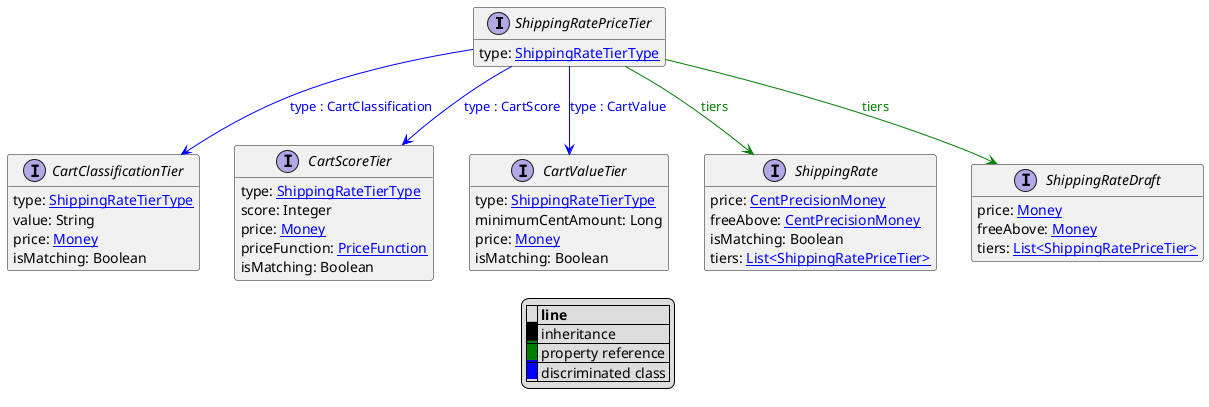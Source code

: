 @startuml

hide empty fields
hide empty methods
legend
|= |= line |
|<back:black>   </back>| inheritance |
|<back:green>   </back>| property reference |
|<back:blue>   </back>| discriminated class |
endlegend
interface ShippingRatePriceTier [[ShippingRatePriceTier.svg]]  {
    type: [[ShippingRateTierType.svg ShippingRateTierType]]
}


interface CartClassificationTier [[CartClassificationTier.svg]]  {
    type: [[ShippingRateTierType.svg ShippingRateTierType]]
    value: String
    price: [[Money.svg Money]]
    isMatching: Boolean
}
interface CartScoreTier [[CartScoreTier.svg]]  {
    type: [[ShippingRateTierType.svg ShippingRateTierType]]
    score: Integer
    price: [[Money.svg Money]]
    priceFunction: [[PriceFunction.svg PriceFunction]]
    isMatching: Boolean
}
interface CartValueTier [[CartValueTier.svg]]  {
    type: [[ShippingRateTierType.svg ShippingRateTierType]]
    minimumCentAmount: Long
    price: [[Money.svg Money]]
    isMatching: Boolean
}
interface ShippingRate [[ShippingRate.svg]]  {
    price: [[CentPrecisionMoney.svg CentPrecisionMoney]]
    freeAbove: [[CentPrecisionMoney.svg CentPrecisionMoney]]
    isMatching: Boolean
    tiers: [[ShippingRatePriceTier.svg List<ShippingRatePriceTier>]]
}
interface ShippingRateDraft [[ShippingRateDraft.svg]]  {
    price: [[Money.svg Money]]
    freeAbove: [[Money.svg Money]]
    tiers: [[ShippingRatePriceTier.svg List<ShippingRatePriceTier>]]
}
ShippingRatePriceTier --> CartClassificationTier #blue;text:blue : "type : CartClassification"
ShippingRatePriceTier --> CartScoreTier #blue;text:blue : "type : CartScore"
ShippingRatePriceTier --> CartValueTier #blue;text:blue : "type : CartValue"
ShippingRatePriceTier --> ShippingRate #green;text:green : "tiers"
ShippingRatePriceTier --> ShippingRateDraft #green;text:green : "tiers"
@enduml
